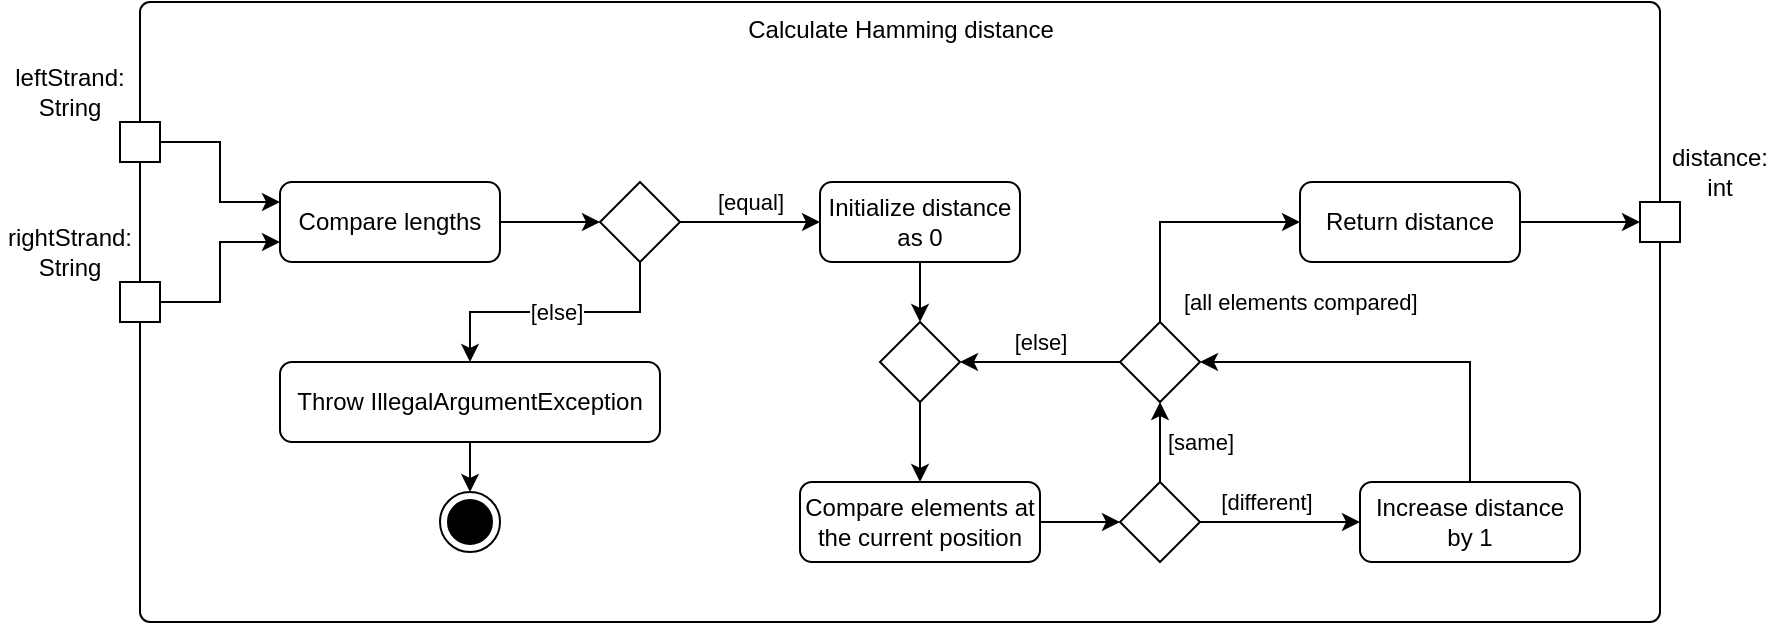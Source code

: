 <mxfile version="18.0.6" type="device"><diagram id="P5CZBCfM-LPJqP7sd0fL" name="Activity Diagram"><mxGraphModel dx="1102" dy="689" grid="1" gridSize="10" guides="1" tooltips="1" connect="1" arrows="1" fold="1" page="1" pageScale="1" pageWidth="1169" pageHeight="827" math="0" shadow="0"><root><mxCell id="0"/><mxCell id="1" parent="0"/><mxCell id="iskY7sVOunWuJi92mWNl-1" value="Calculate Hamming distance" style="html=1;align=center;verticalAlign=top;rounded=1;absoluteArcSize=1;arcSize=10;dashed=0;" vertex="1" parent="1"><mxGeometry x="180" y="100" width="760" height="310" as="geometry"/></mxCell><mxCell id="iskY7sVOunWuJi92mWNl-6" style="edgeStyle=orthogonalEdgeStyle;rounded=0;orthogonalLoop=1;jettySize=auto;html=1;exitX=1;exitY=0.5;exitDx=0;exitDy=0;entryX=0;entryY=0.25;entryDx=0;entryDy=0;" edge="1" parent="1" source="iskY7sVOunWuJi92mWNl-2" target="iskY7sVOunWuJi92mWNl-5"><mxGeometry relative="1" as="geometry"/></mxCell><mxCell id="iskY7sVOunWuJi92mWNl-2" value="" style="whiteSpace=wrap;html=1;aspect=fixed;" vertex="1" parent="1"><mxGeometry x="170" y="160" width="20" height="20" as="geometry"/></mxCell><mxCell id="iskY7sVOunWuJi92mWNl-7" style="edgeStyle=orthogonalEdgeStyle;rounded=0;orthogonalLoop=1;jettySize=auto;html=1;exitX=1;exitY=0.5;exitDx=0;exitDy=0;entryX=0;entryY=0.75;entryDx=0;entryDy=0;" edge="1" parent="1" source="iskY7sVOunWuJi92mWNl-3" target="iskY7sVOunWuJi92mWNl-5"><mxGeometry relative="1" as="geometry"/></mxCell><mxCell id="iskY7sVOunWuJi92mWNl-3" value="" style="whiteSpace=wrap;html=1;aspect=fixed;" vertex="1" parent="1"><mxGeometry x="170" y="240" width="20" height="20" as="geometry"/></mxCell><mxCell id="iskY7sVOunWuJi92mWNl-11" value="[equal]" style="edgeStyle=orthogonalEdgeStyle;rounded=0;orthogonalLoop=1;jettySize=auto;html=1;entryX=0;entryY=0.5;entryDx=0;entryDy=0;" edge="1" parent="1" source="iskY7sVOunWuJi92mWNl-4" target="iskY7sVOunWuJi92mWNl-14"><mxGeometry y="10" relative="1" as="geometry"><mxPoint as="offset"/></mxGeometry></mxCell><mxCell id="iskY7sVOunWuJi92mWNl-32" value="[else]" style="edgeStyle=orthogonalEdgeStyle;rounded=0;orthogonalLoop=1;jettySize=auto;html=1;entryX=0.5;entryY=0;entryDx=0;entryDy=0;" edge="1" parent="1" source="iskY7sVOunWuJi92mWNl-4" target="iskY7sVOunWuJi92mWNl-31"><mxGeometry relative="1" as="geometry"/></mxCell><mxCell id="iskY7sVOunWuJi92mWNl-4" value="" style="rhombus;whiteSpace=wrap;html=1;" vertex="1" parent="1"><mxGeometry x="410" y="190" width="40" height="40" as="geometry"/></mxCell><mxCell id="iskY7sVOunWuJi92mWNl-8" style="edgeStyle=orthogonalEdgeStyle;rounded=0;orthogonalLoop=1;jettySize=auto;html=1;exitX=1;exitY=0.5;exitDx=0;exitDy=0;entryX=0;entryY=0.5;entryDx=0;entryDy=0;" edge="1" parent="1" source="iskY7sVOunWuJi92mWNl-5" target="iskY7sVOunWuJi92mWNl-4"><mxGeometry relative="1" as="geometry"/></mxCell><mxCell id="iskY7sVOunWuJi92mWNl-5" value="Compare lengths" style="rounded=1;whiteSpace=wrap;html=1;" vertex="1" parent="1"><mxGeometry x="250" y="190" width="110" height="40" as="geometry"/></mxCell><mxCell id="iskY7sVOunWuJi92mWNl-24" value="[else]" style="edgeStyle=orthogonalEdgeStyle;rounded=0;orthogonalLoop=1;jettySize=auto;html=1;exitX=0;exitY=0.5;exitDx=0;exitDy=0;entryX=1;entryY=0.5;entryDx=0;entryDy=0;" edge="1" parent="1" source="iskY7sVOunWuJi92mWNl-9" target="iskY7sVOunWuJi92mWNl-21"><mxGeometry y="-10" relative="1" as="geometry"><mxPoint as="offset"/></mxGeometry></mxCell><mxCell id="iskY7sVOunWuJi92mWNl-28" value="[all elements compared]" style="edgeStyle=orthogonalEdgeStyle;rounded=0;orthogonalLoop=1;jettySize=auto;html=1;exitX=0.5;exitY=0;exitDx=0;exitDy=0;entryX=0;entryY=0.5;entryDx=0;entryDy=0;align=left;" edge="1" parent="1" source="iskY7sVOunWuJi92mWNl-9" target="iskY7sVOunWuJi92mWNl-29"><mxGeometry x="-0.833" y="-10" relative="1" as="geometry"><mxPoint as="offset"/></mxGeometry></mxCell><mxCell id="iskY7sVOunWuJi92mWNl-9" value="" style="rhombus;whiteSpace=wrap;html=1;" vertex="1" parent="1"><mxGeometry x="670" y="260" width="40" height="40" as="geometry"/></mxCell><mxCell id="iskY7sVOunWuJi92mWNl-23" style="edgeStyle=orthogonalEdgeStyle;rounded=0;orthogonalLoop=1;jettySize=auto;html=1;exitX=0.5;exitY=0;exitDx=0;exitDy=0;entryX=1;entryY=0.5;entryDx=0;entryDy=0;" edge="1" parent="1" source="iskY7sVOunWuJi92mWNl-12" target="iskY7sVOunWuJi92mWNl-9"><mxGeometry relative="1" as="geometry"/></mxCell><mxCell id="iskY7sVOunWuJi92mWNl-12" value="Increase distance by 1" style="rounded=1;whiteSpace=wrap;html=1;" vertex="1" parent="1"><mxGeometry x="790" y="340" width="110" height="40" as="geometry"/></mxCell><mxCell id="iskY7sVOunWuJi92mWNl-25" style="edgeStyle=orthogonalEdgeStyle;rounded=0;orthogonalLoop=1;jettySize=auto;html=1;exitX=0.5;exitY=1;exitDx=0;exitDy=0;entryX=0.5;entryY=0;entryDx=0;entryDy=0;" edge="1" parent="1" source="iskY7sVOunWuJi92mWNl-14" target="iskY7sVOunWuJi92mWNl-21"><mxGeometry relative="1" as="geometry"/></mxCell><mxCell id="iskY7sVOunWuJi92mWNl-14" value="Initialize distance as 0" style="rounded=1;whiteSpace=wrap;html=1;" vertex="1" parent="1"><mxGeometry x="520" y="190" width="100" height="40" as="geometry"/></mxCell><mxCell id="iskY7sVOunWuJi92mWNl-17" style="edgeStyle=orthogonalEdgeStyle;rounded=0;orthogonalLoop=1;jettySize=auto;html=1;entryX=0;entryY=0.5;entryDx=0;entryDy=0;" edge="1" parent="1" source="iskY7sVOunWuJi92mWNl-16" target="iskY7sVOunWuJi92mWNl-12"><mxGeometry relative="1" as="geometry"/></mxCell><mxCell id="iskY7sVOunWuJi92mWNl-20" value="[different]" style="edgeLabel;html=1;align=center;verticalAlign=middle;resizable=0;points=[];" vertex="1" connectable="0" parent="iskY7sVOunWuJi92mWNl-17"><mxGeometry x="-0.271" y="-4" relative="1" as="geometry"><mxPoint x="4" y="-14" as="offset"/></mxGeometry></mxCell><mxCell id="iskY7sVOunWuJi92mWNl-22" value="[same]" style="edgeStyle=orthogonalEdgeStyle;rounded=0;orthogonalLoop=1;jettySize=auto;html=1;exitX=0.5;exitY=0;exitDx=0;exitDy=0;entryX=0.5;entryY=1;entryDx=0;entryDy=0;" edge="1" parent="1" source="iskY7sVOunWuJi92mWNl-16" target="iskY7sVOunWuJi92mWNl-9"><mxGeometry y="-20" relative="1" as="geometry"><mxPoint as="offset"/></mxGeometry></mxCell><mxCell id="iskY7sVOunWuJi92mWNl-16" value="" style="rhombus;whiteSpace=wrap;html=1;" vertex="1" parent="1"><mxGeometry x="670" y="340" width="40" height="40" as="geometry"/></mxCell><mxCell id="iskY7sVOunWuJi92mWNl-19" style="edgeStyle=orthogonalEdgeStyle;rounded=0;orthogonalLoop=1;jettySize=auto;html=1;" edge="1" parent="1" source="iskY7sVOunWuJi92mWNl-18" target="iskY7sVOunWuJi92mWNl-16"><mxGeometry relative="1" as="geometry"/></mxCell><mxCell id="iskY7sVOunWuJi92mWNl-18" value="Compare elements at the current position" style="rounded=1;whiteSpace=wrap;html=1;" vertex="1" parent="1"><mxGeometry x="510" y="340" width="120" height="40" as="geometry"/></mxCell><mxCell id="iskY7sVOunWuJi92mWNl-26" style="edgeStyle=orthogonalEdgeStyle;rounded=0;orthogonalLoop=1;jettySize=auto;html=1;exitX=0.5;exitY=1;exitDx=0;exitDy=0;entryX=0.5;entryY=0;entryDx=0;entryDy=0;" edge="1" parent="1" source="iskY7sVOunWuJi92mWNl-21" target="iskY7sVOunWuJi92mWNl-18"><mxGeometry relative="1" as="geometry"/></mxCell><mxCell id="iskY7sVOunWuJi92mWNl-21" value="" style="rhombus;whiteSpace=wrap;html=1;" vertex="1" parent="1"><mxGeometry x="550" y="260" width="40" height="40" as="geometry"/></mxCell><mxCell id="iskY7sVOunWuJi92mWNl-27" value="" style="whiteSpace=wrap;html=1;aspect=fixed;" vertex="1" parent="1"><mxGeometry x="930" y="200" width="20" height="20" as="geometry"/></mxCell><mxCell id="iskY7sVOunWuJi92mWNl-30" style="edgeStyle=orthogonalEdgeStyle;rounded=0;orthogonalLoop=1;jettySize=auto;html=1;entryX=0;entryY=0.5;entryDx=0;entryDy=0;" edge="1" parent="1" source="iskY7sVOunWuJi92mWNl-29" target="iskY7sVOunWuJi92mWNl-27"><mxGeometry relative="1" as="geometry"/></mxCell><mxCell id="iskY7sVOunWuJi92mWNl-29" value="Return distance" style="rounded=1;whiteSpace=wrap;html=1;" vertex="1" parent="1"><mxGeometry x="760" y="190" width="110" height="40" as="geometry"/></mxCell><mxCell id="iskY7sVOunWuJi92mWNl-34" style="edgeStyle=orthogonalEdgeStyle;rounded=0;orthogonalLoop=1;jettySize=auto;html=1;exitX=0.5;exitY=1;exitDx=0;exitDy=0;entryX=0.5;entryY=0;entryDx=0;entryDy=0;" edge="1" parent="1" source="iskY7sVOunWuJi92mWNl-31" target="iskY7sVOunWuJi92mWNl-33"><mxGeometry relative="1" as="geometry"/></mxCell><mxCell id="iskY7sVOunWuJi92mWNl-31" value="Throw&amp;nbsp;IllegalArgumentException" style="rounded=1;whiteSpace=wrap;html=1;" vertex="1" parent="1"><mxGeometry x="250" y="280" width="190" height="40" as="geometry"/></mxCell><mxCell id="iskY7sVOunWuJi92mWNl-33" value="" style="ellipse;html=1;shape=endState;fillColor=#000000;strokeColor=#000000;" vertex="1" parent="1"><mxGeometry x="330" y="345" width="30" height="30" as="geometry"/></mxCell><mxCell id="iskY7sVOunWuJi92mWNl-35" value="leftStrand: String" style="text;html=1;strokeColor=none;fillColor=none;align=center;verticalAlign=middle;whiteSpace=wrap;rounded=0;" vertex="1" parent="1"><mxGeometry x="110" y="130" width="70" height="30" as="geometry"/></mxCell><mxCell id="iskY7sVOunWuJi92mWNl-36" value="rightStrand: String" style="text;html=1;strokeColor=none;fillColor=none;align=center;verticalAlign=middle;whiteSpace=wrap;rounded=0;" vertex="1" parent="1"><mxGeometry x="110" y="210" width="70" height="30" as="geometry"/></mxCell><mxCell id="iskY7sVOunWuJi92mWNl-37" value="distance: int" style="text;html=1;strokeColor=none;fillColor=none;align=center;verticalAlign=middle;whiteSpace=wrap;rounded=0;" vertex="1" parent="1"><mxGeometry x="940" y="170" width="60" height="30" as="geometry"/></mxCell></root></mxGraphModel></diagram></mxfile>
